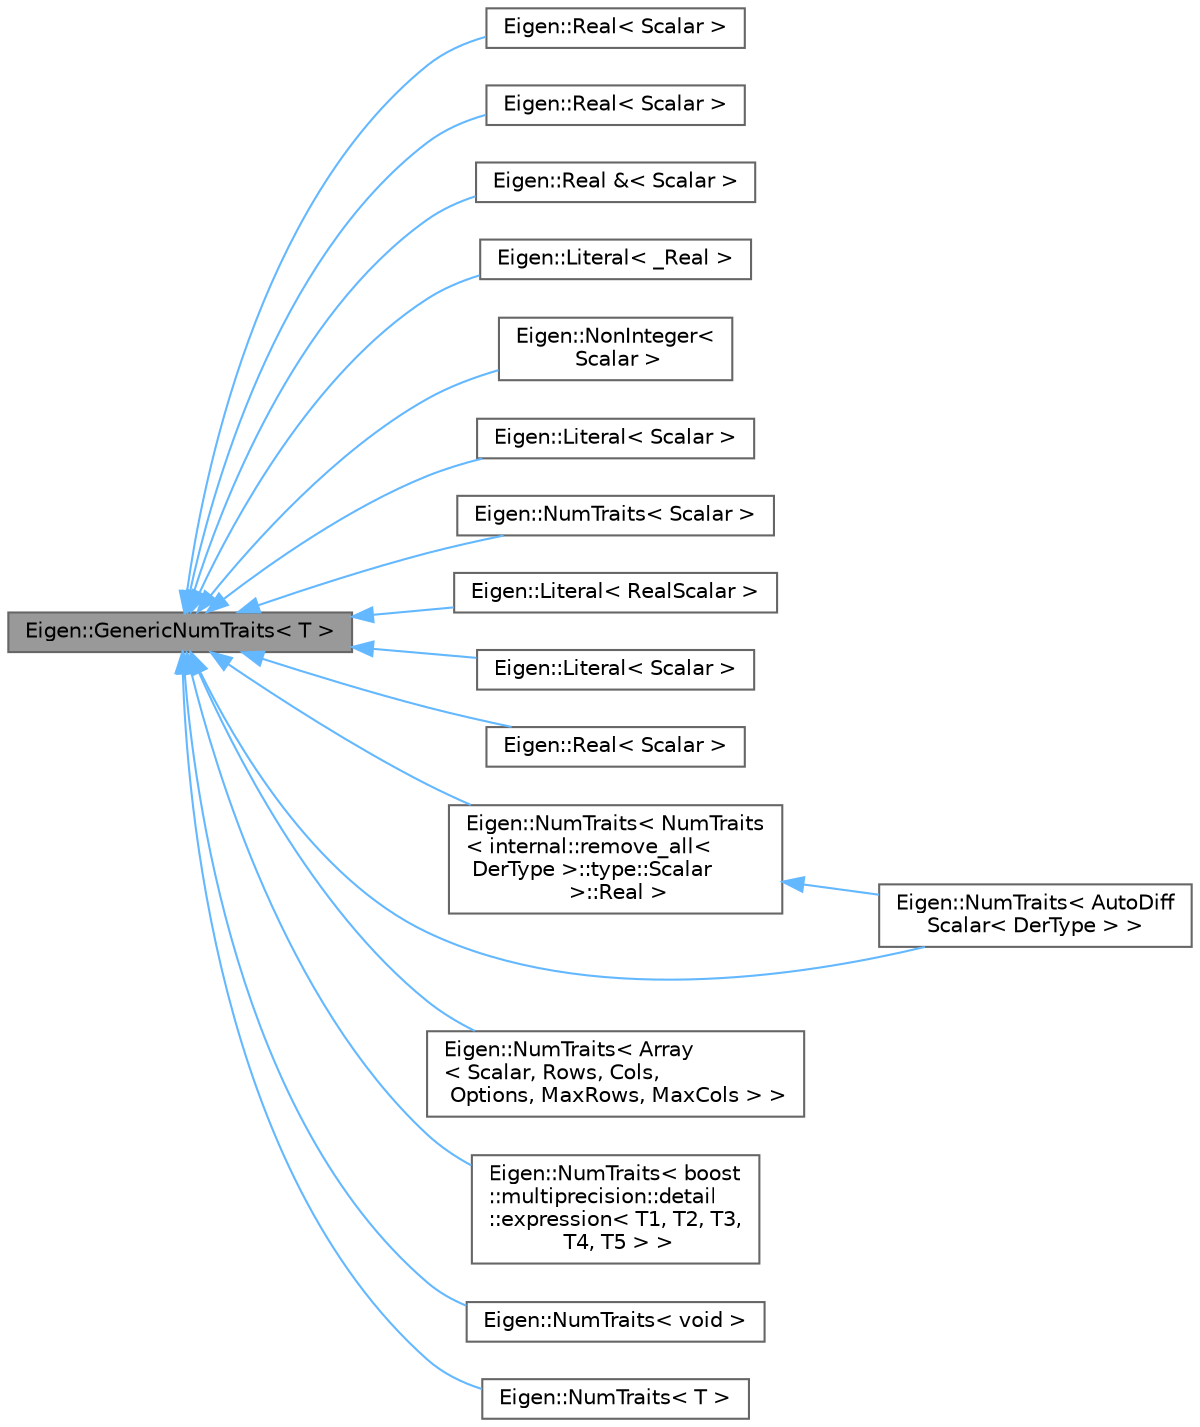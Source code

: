 digraph "Eigen::GenericNumTraits&lt; T &gt;"
{
 // LATEX_PDF_SIZE
  bgcolor="transparent";
  edge [fontname=Helvetica,fontsize=10,labelfontname=Helvetica,labelfontsize=10];
  node [fontname=Helvetica,fontsize=10,shape=box,height=0.2,width=0.4];
  rankdir="LR";
  Node1 [id="Node000001",label="Eigen::GenericNumTraits\< T \>",height=0.2,width=0.4,color="gray40", fillcolor="grey60", style="filled", fontcolor="black",tooltip=" "];
  Node1 -> Node2 [id="edge1_Node000001_Node000002",dir="back",color="steelblue1",style="solid",tooltip=" "];
  Node2 [id="Node000002",label="Eigen::Real\< Scalar \>",height=0.2,width=0.4,color="gray40", fillcolor="white", style="filled",URL="$struct_eigen_1_1_num_traits.html",tooltip=" "];
  Node1 -> Node3 [id="edge2_Node000001_Node000003",dir="back",color="steelblue1",style="solid",tooltip=" "];
  Node3 [id="Node000003",label="Eigen::Real\< Scalar \>",height=0.2,width=0.4,color="gray40", fillcolor="white", style="filled",URL="$struct_eigen_1_1_num_traits.html",tooltip=" "];
  Node1 -> Node4 [id="edge3_Node000001_Node000004",dir="back",color="steelblue1",style="solid",tooltip=" "];
  Node4 [id="Node000004",label="Eigen::Real &\< Scalar \>",height=0.2,width=0.4,color="gray40", fillcolor="white", style="filled",URL="$struct_eigen_1_1_num_traits.html",tooltip=" "];
  Node1 -> Node5 [id="edge4_Node000001_Node000005",dir="back",color="steelblue1",style="solid",tooltip=" "];
  Node5 [id="Node000005",label="Eigen::Literal\< _Real \>",height=0.2,width=0.4,color="gray40", fillcolor="white", style="filled",URL="$struct_eigen_1_1_num_traits.html",tooltip=" "];
  Node1 -> Node6 [id="edge5_Node000001_Node000006",dir="back",color="steelblue1",style="solid",tooltip=" "];
  Node6 [id="Node000006",label="Eigen::NonInteger\<\l Scalar \>",height=0.2,width=0.4,color="gray40", fillcolor="white", style="filled",URL="$struct_eigen_1_1_num_traits.html",tooltip=" "];
  Node1 -> Node7 [id="edge6_Node000001_Node000007",dir="back",color="steelblue1",style="solid",tooltip=" "];
  Node7 [id="Node000007",label="Eigen::Literal\< Scalar \>",height=0.2,width=0.4,color="gray40", fillcolor="white", style="filled",URL="$struct_eigen_1_1_num_traits.html",tooltip=" "];
  Node1 -> Node8 [id="edge7_Node000001_Node000008",dir="back",color="steelblue1",style="solid",tooltip=" "];
  Node8 [id="Node000008",label="Eigen::NumTraits\< Scalar \>",height=0.2,width=0.4,color="gray40", fillcolor="white", style="filled",URL="$struct_eigen_1_1_num_traits.html",tooltip=" "];
  Node1 -> Node9 [id="edge8_Node000001_Node000009",dir="back",color="steelblue1",style="solid",tooltip=" "];
  Node9 [id="Node000009",label="Eigen::Literal\< RealScalar \>",height=0.2,width=0.4,color="gray40", fillcolor="white", style="filled",URL="$struct_eigen_1_1_num_traits.html",tooltip=" "];
  Node1 -> Node10 [id="edge9_Node000001_Node000010",dir="back",color="steelblue1",style="solid",tooltip=" "];
  Node10 [id="Node000010",label="Eigen::Literal\< Scalar \>",height=0.2,width=0.4,color="gray40", fillcolor="white", style="filled",URL="$struct_eigen_1_1_num_traits.html",tooltip=" "];
  Node1 -> Node11 [id="edge10_Node000001_Node000011",dir="back",color="steelblue1",style="solid",tooltip=" "];
  Node11 [id="Node000011",label="Eigen::Real\< Scalar \>",height=0.2,width=0.4,color="gray40", fillcolor="white", style="filled",URL="$struct_eigen_1_1_num_traits.html",tooltip=" "];
  Node1 -> Node12 [id="edge11_Node000001_Node000012",dir="back",color="steelblue1",style="solid",tooltip=" "];
  Node12 [id="Node000012",label="Eigen::NumTraits\< NumTraits\l\< internal::remove_all\<\l DerType \>::type::Scalar\l \>::Real \>",height=0.2,width=0.4,color="gray40", fillcolor="white", style="filled",URL="$struct_eigen_1_1_num_traits.html",tooltip=" "];
  Node12 -> Node13 [id="edge12_Node000012_Node000013",dir="back",color="steelblue1",style="solid",tooltip=" "];
  Node13 [id="Node000013",label="Eigen::NumTraits\< AutoDiff\lScalar\< DerType \> \>",height=0.2,width=0.4,color="gray40", fillcolor="white", style="filled",URL="$struct_eigen_1_1_num_traits_3_01_auto_diff_scalar_3_01_der_type_01_4_01_4.html",tooltip=" "];
  Node1 -> Node14 [id="edge13_Node000001_Node000014",dir="back",color="steelblue1",style="solid",tooltip=" "];
  Node14 [id="Node000014",label="Eigen::NumTraits\< Array\l\< Scalar, Rows, Cols,\l Options, MaxRows, MaxCols \> \>",height=0.2,width=0.4,color="gray40", fillcolor="white", style="filled",URL="$struct_eigen_1_1_num_traits_3_01_array_3_01_scalar_00_01_rows_00_01_cols_00_01_options_00_01_max_rows_00_01_max_cols_01_4_01_4.html",tooltip=" "];
  Node1 -> Node13 [id="edge14_Node000001_Node000013",dir="back",color="steelblue1",style="solid",tooltip=" "];
  Node1 -> Node15 [id="edge15_Node000001_Node000015",dir="back",color="steelblue1",style="solid",tooltip=" "];
  Node15 [id="Node000015",label="Eigen::NumTraits\< boost\l::multiprecision::detail\l::expression\< T1, T2, T3,\l T4, T5 \> \>",height=0.2,width=0.4,color="gray40", fillcolor="white", style="filled",URL="$struct_eigen_1_1_num_traits_3_01boost_1_1multiprecision_1_1detail_1_1expression_3_01_t1_00_01_t2de536fef90a65f9e6892d34a2e1ed34d.html",tooltip=" "];
  Node1 -> Node16 [id="edge16_Node000001_Node000016",dir="back",color="steelblue1",style="solid",tooltip=" "];
  Node16 [id="Node000016",label="Eigen::NumTraits\< void \>",height=0.2,width=0.4,color="gray40", fillcolor="white", style="filled",URL="$struct_eigen_1_1_num_traits_3_01void_01_4.html",tooltip=" "];
  Node1 -> Node17 [id="edge17_Node000001_Node000017",dir="back",color="steelblue1",style="solid",tooltip=" "];
  Node17 [id="Node000017",label="Eigen::NumTraits\< T \>",height=0.2,width=0.4,color="gray40", fillcolor="white", style="filled",URL="$struct_eigen_1_1_num_traits.html",tooltip="Holds information about the various numeric (i.e. scalar) types allowed by Eigen."];
}
